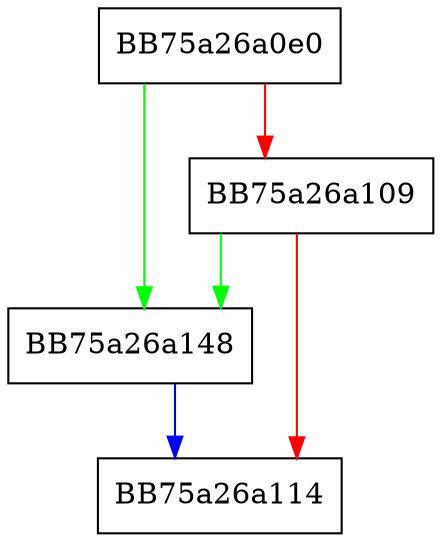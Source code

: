 digraph PartialPath {
  node [shape="box"];
  graph [splines=ortho];
  BB75a26a0e0 -> BB75a26a148 [color="green"];
  BB75a26a0e0 -> BB75a26a109 [color="red"];
  BB75a26a109 -> BB75a26a148 [color="green"];
  BB75a26a109 -> BB75a26a114 [color="red"];
  BB75a26a148 -> BB75a26a114 [color="blue"];
}
